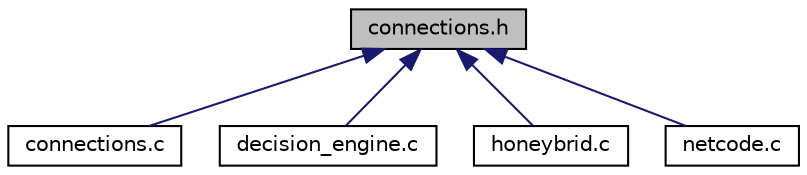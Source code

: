 digraph "connections.h"
{
  edge [fontname="Helvetica",fontsize="10",labelfontname="Helvetica",labelfontsize="10"];
  node [fontname="Helvetica",fontsize="10",shape=record];
  Node1 [label="connections.h",height=0.2,width=0.4,color="black", fillcolor="grey75", style="filled" fontcolor="black"];
  Node1 -> Node2 [dir="back",color="midnightblue",fontsize="10",style="solid",fontname="Helvetica"];
  Node2 [label="connections.c",height=0.2,width=0.4,color="black", fillcolor="white", style="filled",URL="$connections_8c.html"];
  Node1 -> Node3 [dir="back",color="midnightblue",fontsize="10",style="solid",fontname="Helvetica"];
  Node3 [label="decision_engine.c",height=0.2,width=0.4,color="black", fillcolor="white", style="filled",URL="$decision__engine_8c.html",tooltip="Decision Engine for honeybrid."];
  Node1 -> Node4 [dir="back",color="midnightblue",fontsize="10",style="solid",fontname="Helvetica"];
  Node4 [label="honeybrid.c",height=0.2,width=0.4,color="black", fillcolor="white", style="filled",URL="$honeybrid_8c.html",tooltip="Main File."];
  Node1 -> Node5 [dir="back",color="midnightblue",fontsize="10",style="solid",fontname="Helvetica"];
  Node5 [label="netcode.c",height=0.2,width=0.4,color="black", fillcolor="white", style="filled",URL="$netcode_8c.html",tooltip="Network functions file."];
}
